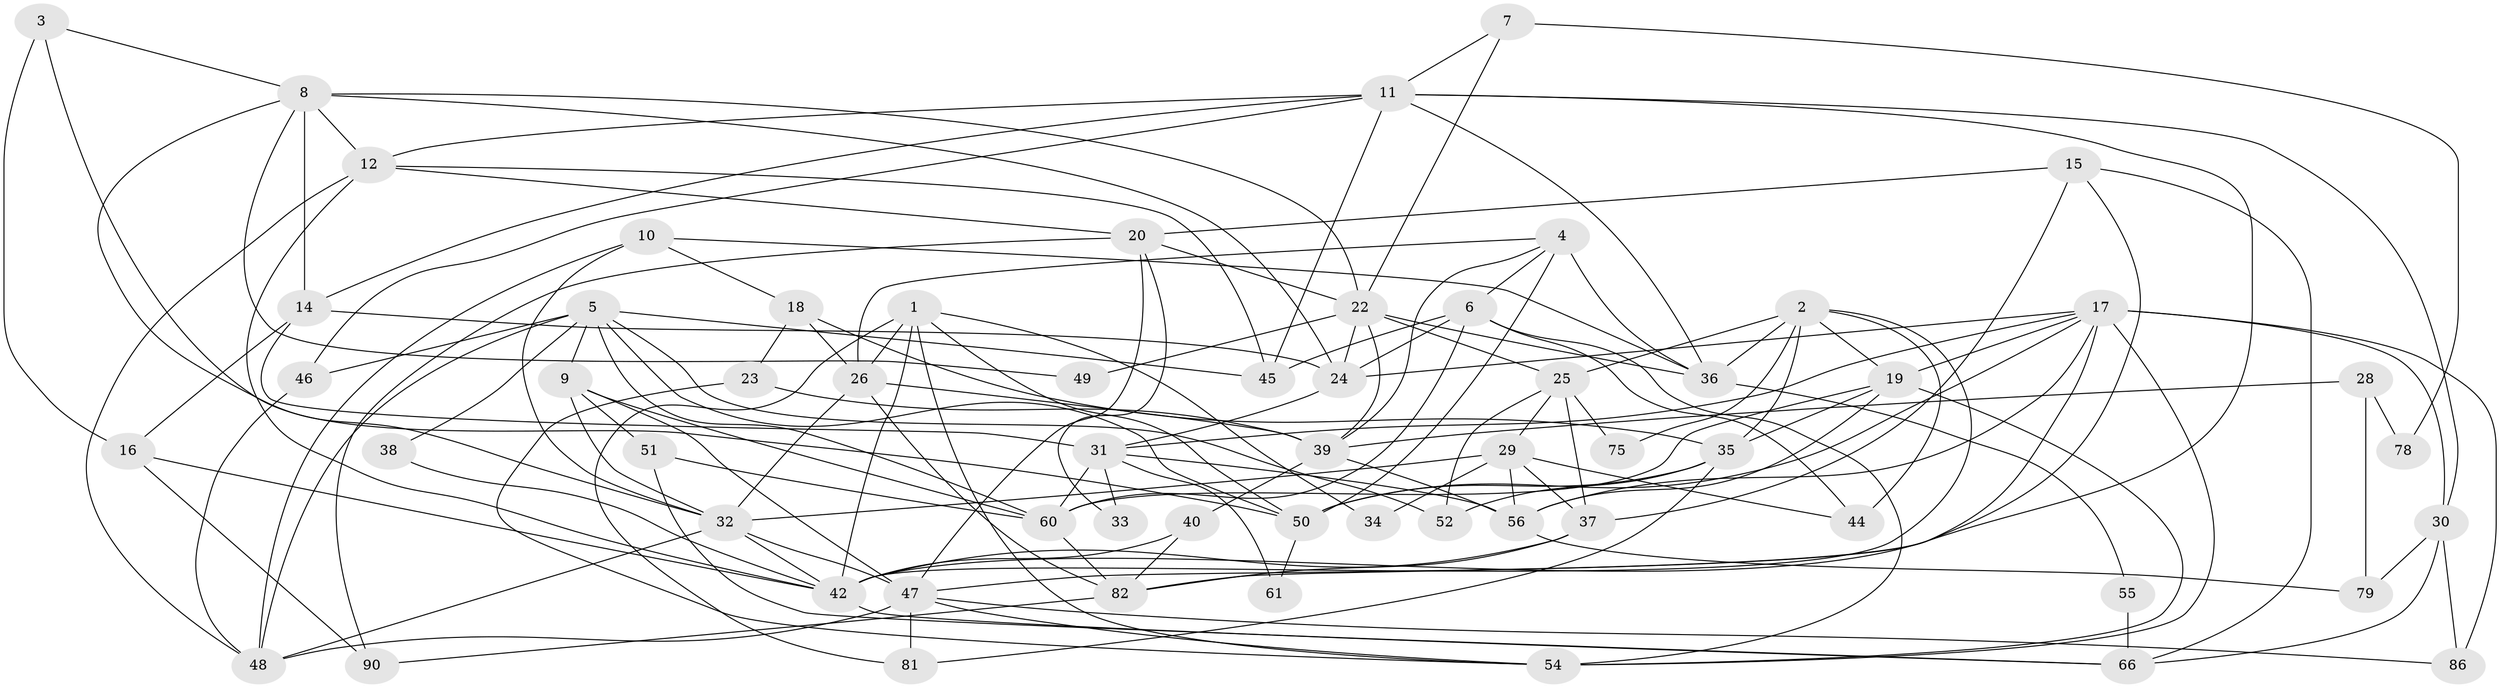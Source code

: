 // Generated by graph-tools (version 1.1) at 2025/52/02/27/25 19:52:03]
// undirected, 60 vertices, 148 edges
graph export_dot {
graph [start="1"]
  node [color=gray90,style=filled];
  1 [super="+84"];
  2 [super="+27"];
  3;
  4 [super="+68"];
  5 [super="+21"];
  6 [super="+13"];
  7;
  8 [super="+59"];
  9 [super="+64"];
  10 [super="+83"];
  11 [super="+72"];
  12 [super="+65"];
  14 [super="+93"];
  15;
  16;
  17 [super="+85"];
  18 [super="+69"];
  19 [super="+89"];
  20 [super="+53"];
  22 [super="+88"];
  23 [super="+43"];
  24 [super="+70"];
  25 [super="+57"];
  26 [super="+73"];
  28;
  29 [super="+94"];
  30;
  31 [super="+58"];
  32 [super="+91"];
  33;
  34;
  35;
  36 [super="+62"];
  37 [super="+92"];
  38;
  39 [super="+41"];
  40;
  42 [super="+76"];
  44;
  45;
  46;
  47 [super="+80"];
  48 [super="+71"];
  49;
  50 [super="+67"];
  51;
  52;
  54 [super="+77"];
  55;
  56 [super="+63"];
  60 [super="+74"];
  61;
  66;
  75;
  78;
  79;
  81;
  82 [super="+87"];
  86;
  90;
  1 -- 50;
  1 -- 34;
  1 -- 42;
  1 -- 81;
  1 -- 54;
  1 -- 26 [weight=2];
  2 -- 25;
  2 -- 19;
  2 -- 42;
  2 -- 75;
  2 -- 35;
  2 -- 36 [weight=2];
  2 -- 44;
  3 -- 50;
  3 -- 16;
  3 -- 8;
  4 -- 6;
  4 -- 36;
  4 -- 26;
  4 -- 39;
  4 -- 50;
  5 -- 46;
  5 -- 38;
  5 -- 45;
  5 -- 52;
  5 -- 9;
  5 -- 48;
  5 -- 60;
  5 -- 50;
  6 -- 60;
  6 -- 54;
  6 -- 24;
  6 -- 44;
  6 -- 45;
  7 -- 11;
  7 -- 78;
  7 -- 22;
  8 -- 32;
  8 -- 22;
  8 -- 14;
  8 -- 49;
  8 -- 24;
  8 -- 12;
  9 -- 32;
  9 -- 51;
  9 -- 47;
  9 -- 60;
  10 -- 36;
  10 -- 18;
  10 -- 48;
  10 -- 32;
  11 -- 46;
  11 -- 36;
  11 -- 42;
  11 -- 12;
  11 -- 45;
  11 -- 30;
  11 -- 14;
  12 -- 20;
  12 -- 42;
  12 -- 48;
  12 -- 45;
  14 -- 16;
  14 -- 24 [weight=2];
  14 -- 31;
  15 -- 66;
  15 -- 47;
  15 -- 20;
  15 -- 37;
  16 -- 42;
  16 -- 90;
  17 -- 24;
  17 -- 30;
  17 -- 50;
  17 -- 56;
  17 -- 54;
  17 -- 86;
  17 -- 31;
  17 -- 19;
  17 -- 82;
  18 -- 35;
  18 -- 23;
  18 -- 26;
  19 -- 35;
  19 -- 60;
  19 -- 54;
  19 -- 56;
  20 -- 47 [weight=2];
  20 -- 90;
  20 -- 33;
  20 -- 22;
  22 -- 36;
  22 -- 25;
  22 -- 49;
  22 -- 39;
  22 -- 24;
  23 -- 39;
  23 -- 54;
  24 -- 31;
  25 -- 29;
  25 -- 52;
  25 -- 75;
  25 -- 37;
  26 -- 82;
  26 -- 39;
  26 -- 32;
  28 -- 79;
  28 -- 39;
  28 -- 78;
  29 -- 32;
  29 -- 34;
  29 -- 44;
  29 -- 56;
  29 -- 37;
  30 -- 66;
  30 -- 79;
  30 -- 86;
  31 -- 33;
  31 -- 61;
  31 -- 56;
  31 -- 60;
  32 -- 48;
  32 -- 42;
  32 -- 47;
  35 -- 81;
  35 -- 52;
  35 -- 50;
  36 -- 55;
  37 -- 42;
  37 -- 82;
  38 -- 42;
  39 -- 40;
  39 -- 56;
  40 -- 82;
  40 -- 42;
  42 -- 66;
  46 -- 48;
  47 -- 48;
  47 -- 81;
  47 -- 54;
  47 -- 86;
  50 -- 61;
  51 -- 66;
  51 -- 60;
  55 -- 66;
  56 -- 79;
  60 -- 82;
  82 -- 90;
}
